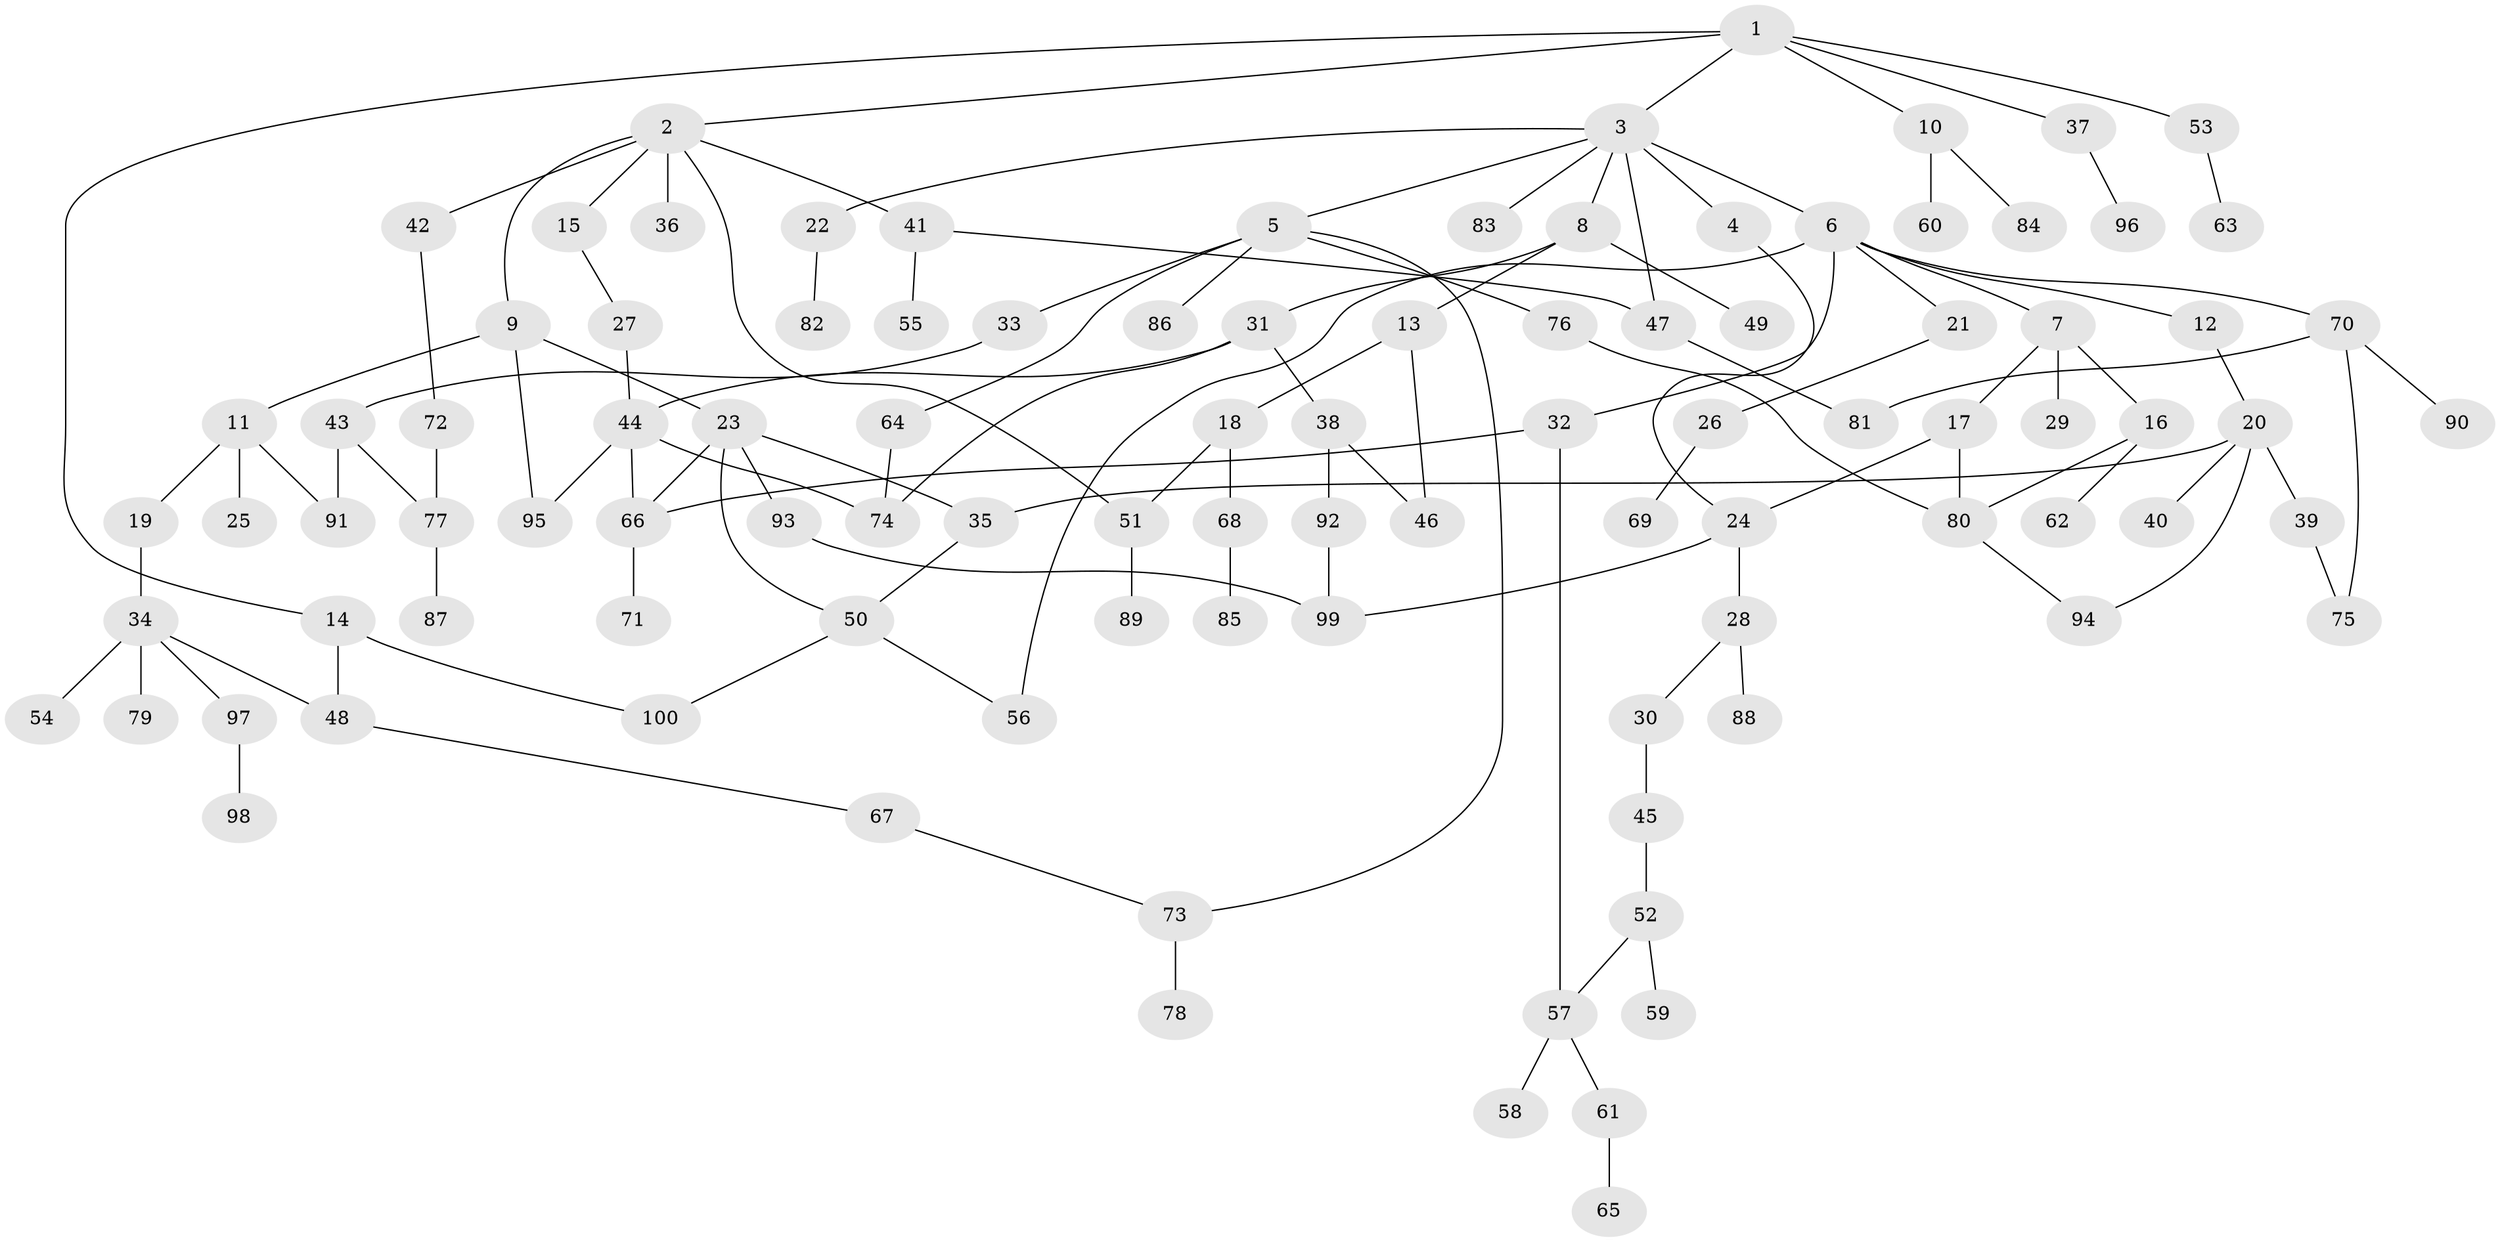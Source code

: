 // Generated by graph-tools (version 1.1) at 2025/11/02/21/25 10:11:06]
// undirected, 100 vertices, 125 edges
graph export_dot {
graph [start="1"]
  node [color=gray90,style=filled];
  1;
  2;
  3;
  4;
  5;
  6;
  7;
  8;
  9;
  10;
  11;
  12;
  13;
  14;
  15;
  16;
  17;
  18;
  19;
  20;
  21;
  22;
  23;
  24;
  25;
  26;
  27;
  28;
  29;
  30;
  31;
  32;
  33;
  34;
  35;
  36;
  37;
  38;
  39;
  40;
  41;
  42;
  43;
  44;
  45;
  46;
  47;
  48;
  49;
  50;
  51;
  52;
  53;
  54;
  55;
  56;
  57;
  58;
  59;
  60;
  61;
  62;
  63;
  64;
  65;
  66;
  67;
  68;
  69;
  70;
  71;
  72;
  73;
  74;
  75;
  76;
  77;
  78;
  79;
  80;
  81;
  82;
  83;
  84;
  85;
  86;
  87;
  88;
  89;
  90;
  91;
  92;
  93;
  94;
  95;
  96;
  97;
  98;
  99;
  100;
  1 -- 2;
  1 -- 3;
  1 -- 10;
  1 -- 14;
  1 -- 37;
  1 -- 53;
  2 -- 9;
  2 -- 15;
  2 -- 36;
  2 -- 41;
  2 -- 42;
  2 -- 51;
  3 -- 4;
  3 -- 5;
  3 -- 6;
  3 -- 8;
  3 -- 22;
  3 -- 47;
  3 -- 83;
  4 -- 24;
  5 -- 33;
  5 -- 64;
  5 -- 73;
  5 -- 76;
  5 -- 86;
  6 -- 7;
  6 -- 12;
  6 -- 21;
  6 -- 32;
  6 -- 56;
  6 -- 70;
  7 -- 16;
  7 -- 17;
  7 -- 29;
  8 -- 13;
  8 -- 31;
  8 -- 49;
  9 -- 11;
  9 -- 23;
  9 -- 95;
  10 -- 60;
  10 -- 84;
  11 -- 19;
  11 -- 25;
  11 -- 91;
  12 -- 20;
  13 -- 18;
  13 -- 46;
  14 -- 48;
  14 -- 100;
  15 -- 27;
  16 -- 62;
  16 -- 80;
  17 -- 80;
  17 -- 24;
  18 -- 51;
  18 -- 68;
  19 -- 34;
  20 -- 35;
  20 -- 39;
  20 -- 40;
  20 -- 94;
  21 -- 26;
  22 -- 82;
  23 -- 50;
  23 -- 66;
  23 -- 93;
  23 -- 35;
  24 -- 28;
  24 -- 99;
  26 -- 69;
  27 -- 44;
  28 -- 30;
  28 -- 88;
  30 -- 45;
  31 -- 38;
  31 -- 44;
  31 -- 74;
  32 -- 57;
  32 -- 66;
  33 -- 43;
  34 -- 54;
  34 -- 79;
  34 -- 97;
  34 -- 48;
  35 -- 50;
  37 -- 96;
  38 -- 92;
  38 -- 46;
  39 -- 75;
  41 -- 55;
  41 -- 47;
  42 -- 72;
  43 -- 91;
  43 -- 77;
  44 -- 95;
  44 -- 74;
  44 -- 66;
  45 -- 52;
  47 -- 81;
  48 -- 67;
  50 -- 56;
  50 -- 100;
  51 -- 89;
  52 -- 59;
  52 -- 57;
  53 -- 63;
  57 -- 58;
  57 -- 61;
  61 -- 65;
  64 -- 74;
  66 -- 71;
  67 -- 73;
  68 -- 85;
  70 -- 90;
  70 -- 75;
  70 -- 81;
  72 -- 77;
  73 -- 78;
  76 -- 80;
  77 -- 87;
  80 -- 94;
  92 -- 99;
  93 -- 99;
  97 -- 98;
}
